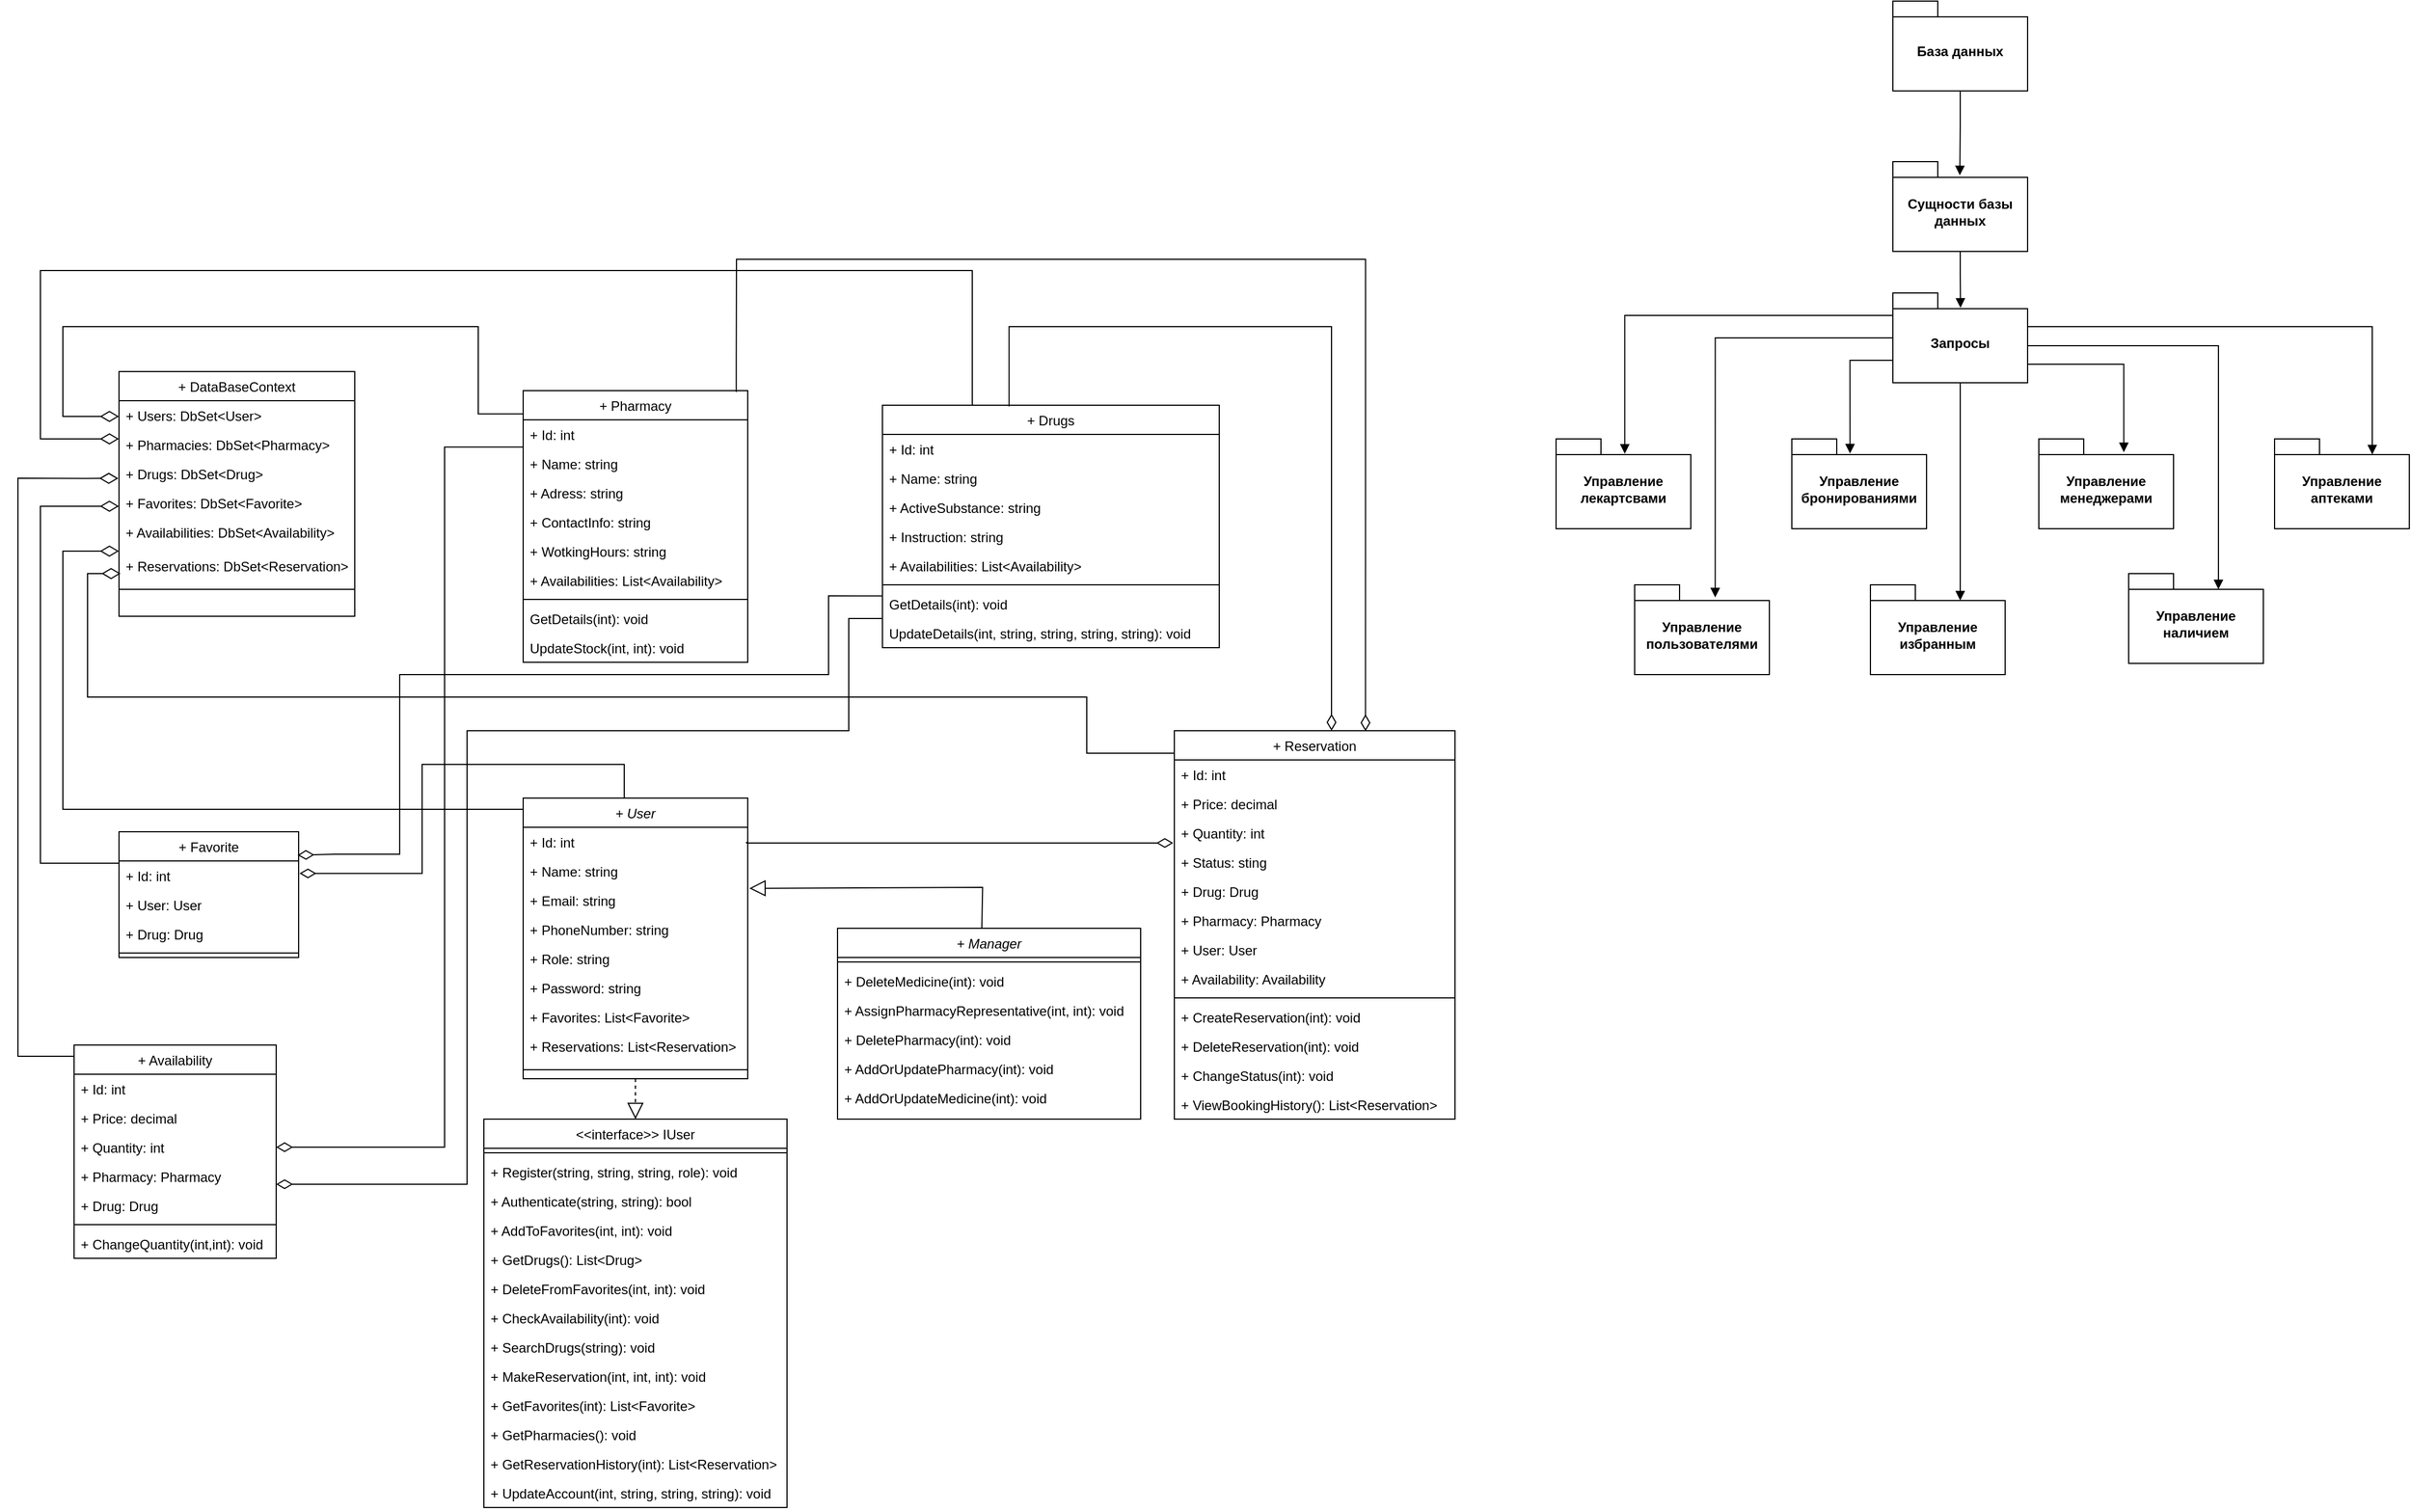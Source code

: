 <mxfile version="24.8.6">
  <diagram id="C5RBs43oDa-KdzZeNtuy" name="Page-1">
    <mxGraphModel dx="1179" dy="577" grid="1" gridSize="10" guides="1" tooltips="1" connect="1" arrows="1" fold="1" page="1" pageScale="1" pageWidth="1169" pageHeight="1654" math="0" shadow="0">
      <root>
        <mxCell id="WIyWlLk6GJQsqaUBKTNV-0" />
        <mxCell id="WIyWlLk6GJQsqaUBKTNV-1" parent="WIyWlLk6GJQsqaUBKTNV-0" />
        <mxCell id="zkfFHV4jXpPFQw0GAbJ--0" value="+ User" style="swimlane;fontStyle=2;align=center;verticalAlign=top;childLayout=stackLayout;horizontal=1;startSize=26;horizontalStack=0;resizeParent=1;resizeLast=0;collapsible=1;marginBottom=0;rounded=0;shadow=0;strokeWidth=1;labelBackgroundColor=none;" parent="WIyWlLk6GJQsqaUBKTNV-1" vertex="1">
          <mxGeometry x="530" y="840" width="200" height="250" as="geometry">
            <mxRectangle x="230" y="140" width="160" height="26" as="alternateBounds" />
          </mxGeometry>
        </mxCell>
        <mxCell id="zkfFHV4jXpPFQw0GAbJ--1" value="+ Id: int" style="text;align=left;verticalAlign=top;spacingLeft=4;spacingRight=4;overflow=hidden;rotatable=0;points=[[0,0.5],[1,0.5]];portConstraint=eastwest;labelBackgroundColor=none;" parent="zkfFHV4jXpPFQw0GAbJ--0" vertex="1">
          <mxGeometry y="26" width="200" height="26" as="geometry" />
        </mxCell>
        <mxCell id="zkfFHV4jXpPFQw0GAbJ--2" value="+ Name: string" style="text;align=left;verticalAlign=top;spacingLeft=4;spacingRight=4;overflow=hidden;rotatable=0;points=[[0,0.5],[1,0.5]];portConstraint=eastwest;rounded=0;shadow=0;html=0;labelBackgroundColor=none;" parent="zkfFHV4jXpPFQw0GAbJ--0" vertex="1">
          <mxGeometry y="52" width="200" height="26" as="geometry" />
        </mxCell>
        <mxCell id="zkfFHV4jXpPFQw0GAbJ--3" value="+ Email: string" style="text;align=left;verticalAlign=top;spacingLeft=4;spacingRight=4;overflow=hidden;rotatable=0;points=[[0,0.5],[1,0.5]];portConstraint=eastwest;rounded=0;shadow=0;html=0;labelBackgroundColor=none;" parent="zkfFHV4jXpPFQw0GAbJ--0" vertex="1">
          <mxGeometry y="78" width="200" height="26" as="geometry" />
        </mxCell>
        <mxCell id="k5uZVeqGXCO_RTSLt9ii-0" value="+ PhoneNumber: string" style="text;align=left;verticalAlign=top;spacingLeft=4;spacingRight=4;overflow=hidden;rotatable=0;points=[[0,0.5],[1,0.5]];portConstraint=eastwest;rounded=0;shadow=0;html=0;labelBackgroundColor=none;" parent="zkfFHV4jXpPFQw0GAbJ--0" vertex="1">
          <mxGeometry y="104" width="200" height="26" as="geometry" />
        </mxCell>
        <mxCell id="k5uZVeqGXCO_RTSLt9ii-1" value="+ Role: string" style="text;align=left;verticalAlign=top;spacingLeft=4;spacingRight=4;overflow=hidden;rotatable=0;points=[[0,0.5],[1,0.5]];portConstraint=eastwest;rounded=0;shadow=0;html=0;labelBackgroundColor=none;" parent="zkfFHV4jXpPFQw0GAbJ--0" vertex="1">
          <mxGeometry y="130" width="200" height="26" as="geometry" />
        </mxCell>
        <mxCell id="k5uZVeqGXCO_RTSLt9ii-5" value="+ Password: string" style="text;align=left;verticalAlign=top;spacingLeft=4;spacingRight=4;overflow=hidden;rotatable=0;points=[[0,0.5],[1,0.5]];portConstraint=eastwest;rounded=0;shadow=0;html=0;labelBackgroundColor=none;" parent="zkfFHV4jXpPFQw0GAbJ--0" vertex="1">
          <mxGeometry y="156" width="200" height="26" as="geometry" />
        </mxCell>
        <mxCell id="k5uZVeqGXCO_RTSLt9ii-25" value="+ Favorites: List&lt;Favorite&gt;" style="text;align=left;verticalAlign=top;spacingLeft=4;spacingRight=4;overflow=hidden;rotatable=0;points=[[0,0.5],[1,0.5]];portConstraint=eastwest;rounded=0;shadow=0;html=0;labelBackgroundColor=none;" parent="zkfFHV4jXpPFQw0GAbJ--0" vertex="1">
          <mxGeometry y="182" width="200" height="26" as="geometry" />
        </mxCell>
        <mxCell id="k5uZVeqGXCO_RTSLt9ii-24" value="+ Reservations: List&lt;Reservation&gt;" style="text;align=left;verticalAlign=top;spacingLeft=4;spacingRight=4;overflow=hidden;rotatable=0;points=[[0,0.5],[1,0.5]];portConstraint=eastwest;rounded=0;shadow=0;html=0;labelBackgroundColor=none;" parent="zkfFHV4jXpPFQw0GAbJ--0" vertex="1">
          <mxGeometry y="208" width="200" height="26" as="geometry" />
        </mxCell>
        <mxCell id="zkfFHV4jXpPFQw0GAbJ--4" value="" style="line;html=1;strokeWidth=1;align=left;verticalAlign=middle;spacingTop=-1;spacingLeft=3;spacingRight=3;rotatable=0;labelPosition=right;points=[];portConstraint=eastwest;labelBackgroundColor=none;" parent="zkfFHV4jXpPFQw0GAbJ--0" vertex="1">
          <mxGeometry y="234" width="200" height="16" as="geometry" />
        </mxCell>
        <mxCell id="zkfFHV4jXpPFQw0GAbJ--6" value="+ Pharmacy" style="swimlane;fontStyle=0;align=center;verticalAlign=top;childLayout=stackLayout;horizontal=1;startSize=26;horizontalStack=0;resizeParent=1;resizeLast=0;collapsible=1;marginBottom=0;rounded=0;shadow=0;strokeWidth=1;labelBackgroundColor=none;" parent="WIyWlLk6GJQsqaUBKTNV-1" vertex="1">
          <mxGeometry x="530" y="477" width="200" height="242" as="geometry">
            <mxRectangle x="130" y="380" width="160" height="26" as="alternateBounds" />
          </mxGeometry>
        </mxCell>
        <mxCell id="zkfFHV4jXpPFQw0GAbJ--7" value="+ Id: int" style="text;align=left;verticalAlign=top;spacingLeft=4;spacingRight=4;overflow=hidden;rotatable=0;points=[[0,0.5],[1,0.5]];portConstraint=eastwest;labelBackgroundColor=none;" parent="zkfFHV4jXpPFQw0GAbJ--6" vertex="1">
          <mxGeometry y="26" width="200" height="26" as="geometry" />
        </mxCell>
        <mxCell id="k5uZVeqGXCO_RTSLt9ii-3" value="+ Name: string" style="text;align=left;verticalAlign=top;spacingLeft=4;spacingRight=4;overflow=hidden;rotatable=0;points=[[0,0.5],[1,0.5]];portConstraint=eastwest;rounded=0;shadow=0;html=0;labelBackgroundColor=none;" parent="zkfFHV4jXpPFQw0GAbJ--6" vertex="1">
          <mxGeometry y="52" width="200" height="26" as="geometry" />
        </mxCell>
        <mxCell id="k5uZVeqGXCO_RTSLt9ii-2" value="+ Adress: string" style="text;align=left;verticalAlign=top;spacingLeft=4;spacingRight=4;overflow=hidden;rotatable=0;points=[[0,0.5],[1,0.5]];portConstraint=eastwest;rounded=0;shadow=0;html=0;labelBackgroundColor=none;" parent="zkfFHV4jXpPFQw0GAbJ--6" vertex="1">
          <mxGeometry y="78" width="200" height="26" as="geometry" />
        </mxCell>
        <mxCell id="zkfFHV4jXpPFQw0GAbJ--8" value="+ ContactInfo: string" style="text;align=left;verticalAlign=top;spacingLeft=4;spacingRight=4;overflow=hidden;rotatable=0;points=[[0,0.5],[1,0.5]];portConstraint=eastwest;rounded=0;shadow=0;html=0;labelBackgroundColor=none;" parent="zkfFHV4jXpPFQw0GAbJ--6" vertex="1">
          <mxGeometry y="104" width="200" height="26" as="geometry" />
        </mxCell>
        <mxCell id="k5uZVeqGXCO_RTSLt9ii-4" value="+ WotkingHours: string" style="text;align=left;verticalAlign=top;spacingLeft=4;spacingRight=4;overflow=hidden;rotatable=0;points=[[0,0.5],[1,0.5]];portConstraint=eastwest;rounded=0;shadow=0;html=0;labelBackgroundColor=none;" parent="zkfFHV4jXpPFQw0GAbJ--6" vertex="1">
          <mxGeometry y="130" width="200" height="26" as="geometry" />
        </mxCell>
        <mxCell id="k5uZVeqGXCO_RTSLt9ii-26" value="+ Availabilities: List&lt;Availability&gt;" style="text;align=left;verticalAlign=top;spacingLeft=4;spacingRight=4;overflow=hidden;rotatable=0;points=[[0,0.5],[1,0.5]];portConstraint=eastwest;rounded=0;shadow=0;html=0;labelBackgroundColor=none;" parent="zkfFHV4jXpPFQw0GAbJ--6" vertex="1">
          <mxGeometry y="156" width="200" height="26" as="geometry" />
        </mxCell>
        <mxCell id="zkfFHV4jXpPFQw0GAbJ--9" value="" style="line;html=1;strokeWidth=1;align=left;verticalAlign=middle;spacingTop=-1;spacingLeft=3;spacingRight=3;rotatable=0;labelPosition=right;points=[];portConstraint=eastwest;labelBackgroundColor=none;" parent="zkfFHV4jXpPFQw0GAbJ--6" vertex="1">
          <mxGeometry y="182" width="200" height="8" as="geometry" />
        </mxCell>
        <mxCell id="k5uZVeqGXCO_RTSLt9ii-93" value="GetDetails(int): void" style="text;align=left;verticalAlign=top;spacingLeft=4;spacingRight=4;overflow=hidden;rotatable=0;points=[[0,0.5],[1,0.5]];portConstraint=eastwest;labelBackgroundColor=none;" parent="zkfFHV4jXpPFQw0GAbJ--6" vertex="1">
          <mxGeometry y="190" width="200" height="26" as="geometry" />
        </mxCell>
        <mxCell id="k5uZVeqGXCO_RTSLt9ii-94" value="UpdateStock(int, int): void" style="text;align=left;verticalAlign=top;spacingLeft=4;spacingRight=4;overflow=hidden;rotatable=0;points=[[0,0.5],[1,0.5]];portConstraint=eastwest;labelBackgroundColor=none;" parent="zkfFHV4jXpPFQw0GAbJ--6" vertex="1">
          <mxGeometry y="216" width="200" height="26" as="geometry" />
        </mxCell>
        <mxCell id="zkfFHV4jXpPFQw0GAbJ--13" value="+ Favorite" style="swimlane;fontStyle=0;align=center;verticalAlign=top;childLayout=stackLayout;horizontal=1;startSize=26;horizontalStack=0;resizeParent=1;resizeLast=0;collapsible=1;marginBottom=0;rounded=0;shadow=0;strokeWidth=1;labelBackgroundColor=none;" parent="WIyWlLk6GJQsqaUBKTNV-1" vertex="1">
          <mxGeometry x="170" y="870" width="160" height="112" as="geometry">
            <mxRectangle x="340" y="380" width="170" height="26" as="alternateBounds" />
          </mxGeometry>
        </mxCell>
        <mxCell id="zkfFHV4jXpPFQw0GAbJ--14" value="+ Id: int" style="text;align=left;verticalAlign=top;spacingLeft=4;spacingRight=4;overflow=hidden;rotatable=0;points=[[0,0.5],[1,0.5]];portConstraint=eastwest;labelBackgroundColor=none;" parent="zkfFHV4jXpPFQw0GAbJ--13" vertex="1">
          <mxGeometry y="26" width="160" height="26" as="geometry" />
        </mxCell>
        <mxCell id="k5uZVeqGXCO_RTSLt9ii-6" value="+ User: User" style="text;align=left;verticalAlign=top;spacingLeft=4;spacingRight=4;overflow=hidden;rotatable=0;points=[[0,0.5],[1,0.5]];portConstraint=eastwest;labelBackgroundColor=none;" parent="zkfFHV4jXpPFQw0GAbJ--13" vertex="1">
          <mxGeometry y="52" width="160" height="26" as="geometry" />
        </mxCell>
        <mxCell id="k5uZVeqGXCO_RTSLt9ii-7" value="+ Drug: Drug" style="text;align=left;verticalAlign=top;spacingLeft=4;spacingRight=4;overflow=hidden;rotatable=0;points=[[0,0.5],[1,0.5]];portConstraint=eastwest;labelBackgroundColor=none;" parent="zkfFHV4jXpPFQw0GAbJ--13" vertex="1">
          <mxGeometry y="78" width="160" height="26" as="geometry" />
        </mxCell>
        <mxCell id="zkfFHV4jXpPFQw0GAbJ--15" value="" style="line;html=1;strokeWidth=1;align=left;verticalAlign=middle;spacingTop=-1;spacingLeft=3;spacingRight=3;rotatable=0;labelPosition=right;points=[];portConstraint=eastwest;labelBackgroundColor=none;" parent="zkfFHV4jXpPFQw0GAbJ--13" vertex="1">
          <mxGeometry y="104" width="160" height="8" as="geometry" />
        </mxCell>
        <mxCell id="zkfFHV4jXpPFQw0GAbJ--17" value="+ Drugs" style="swimlane;fontStyle=0;align=center;verticalAlign=top;childLayout=stackLayout;horizontal=1;startSize=26;horizontalStack=0;resizeParent=1;resizeLast=0;collapsible=1;marginBottom=0;rounded=0;shadow=0;strokeWidth=1;labelBackgroundColor=none;" parent="WIyWlLk6GJQsqaUBKTNV-1" vertex="1">
          <mxGeometry x="850" y="490" width="300" height="216" as="geometry">
            <mxRectangle x="550" y="140" width="160" height="26" as="alternateBounds" />
          </mxGeometry>
        </mxCell>
        <mxCell id="zkfFHV4jXpPFQw0GAbJ--18" value="+ Id: int" style="text;align=left;verticalAlign=top;spacingLeft=4;spacingRight=4;overflow=hidden;rotatable=0;points=[[0,0.5],[1,0.5]];portConstraint=eastwest;labelBackgroundColor=none;" parent="zkfFHV4jXpPFQw0GAbJ--17" vertex="1">
          <mxGeometry y="26" width="300" height="26" as="geometry" />
        </mxCell>
        <mxCell id="zkfFHV4jXpPFQw0GAbJ--19" value="+ Name: string" style="text;align=left;verticalAlign=top;spacingLeft=4;spacingRight=4;overflow=hidden;rotatable=0;points=[[0,0.5],[1,0.5]];portConstraint=eastwest;rounded=0;shadow=0;html=0;labelBackgroundColor=none;" parent="zkfFHV4jXpPFQw0GAbJ--17" vertex="1">
          <mxGeometry y="52" width="300" height="26" as="geometry" />
        </mxCell>
        <mxCell id="zkfFHV4jXpPFQw0GAbJ--20" value="+ ActiveSubstance: string" style="text;align=left;verticalAlign=top;spacingLeft=4;spacingRight=4;overflow=hidden;rotatable=0;points=[[0,0.5],[1,0.5]];portConstraint=eastwest;rounded=0;shadow=0;html=0;labelBackgroundColor=none;" parent="zkfFHV4jXpPFQw0GAbJ--17" vertex="1">
          <mxGeometry y="78" width="300" height="26" as="geometry" />
        </mxCell>
        <mxCell id="zkfFHV4jXpPFQw0GAbJ--21" value="+ Instruction: string" style="text;align=left;verticalAlign=top;spacingLeft=4;spacingRight=4;overflow=hidden;rotatable=0;points=[[0,0.5],[1,0.5]];portConstraint=eastwest;rounded=0;shadow=0;html=0;labelBackgroundColor=none;" parent="zkfFHV4jXpPFQw0GAbJ--17" vertex="1">
          <mxGeometry y="104" width="300" height="26" as="geometry" />
        </mxCell>
        <mxCell id="k5uZVeqGXCO_RTSLt9ii-27" value="+ Availabilities: List&lt;Availability&gt;" style="text;align=left;verticalAlign=top;spacingLeft=4;spacingRight=4;overflow=hidden;rotatable=0;points=[[0,0.5],[1,0.5]];portConstraint=eastwest;rounded=0;shadow=0;html=0;labelBackgroundColor=none;" parent="zkfFHV4jXpPFQw0GAbJ--17" vertex="1">
          <mxGeometry y="130" width="300" height="26" as="geometry" />
        </mxCell>
        <mxCell id="zkfFHV4jXpPFQw0GAbJ--23" value="" style="line;html=1;strokeWidth=1;align=left;verticalAlign=middle;spacingTop=-1;spacingLeft=3;spacingRight=3;rotatable=0;labelPosition=right;points=[];portConstraint=eastwest;labelBackgroundColor=none;" parent="zkfFHV4jXpPFQw0GAbJ--17" vertex="1">
          <mxGeometry y="156" width="300" height="8" as="geometry" />
        </mxCell>
        <mxCell id="zkfFHV4jXpPFQw0GAbJ--24" value="GetDetails(int): void" style="text;align=left;verticalAlign=top;spacingLeft=4;spacingRight=4;overflow=hidden;rotatable=0;points=[[0,0.5],[1,0.5]];portConstraint=eastwest;labelBackgroundColor=none;" parent="zkfFHV4jXpPFQw0GAbJ--17" vertex="1">
          <mxGeometry y="164" width="300" height="26" as="geometry" />
        </mxCell>
        <mxCell id="k5uZVeqGXCO_RTSLt9ii-91" value="UpdateDetails(int, string, string, string, string): void" style="text;align=left;verticalAlign=top;spacingLeft=4;spacingRight=4;overflow=hidden;rotatable=0;points=[[0,0.5],[1,0.5]];portConstraint=eastwest;labelBackgroundColor=none;" parent="zkfFHV4jXpPFQw0GAbJ--17" vertex="1">
          <mxGeometry y="190" width="300" height="26" as="geometry" />
        </mxCell>
        <mxCell id="k5uZVeqGXCO_RTSLt9ii-9" value="+ Availability" style="swimlane;fontStyle=0;align=center;verticalAlign=top;childLayout=stackLayout;horizontal=1;startSize=26;horizontalStack=0;resizeParent=1;resizeLast=0;collapsible=1;marginBottom=0;rounded=0;shadow=0;strokeWidth=1;labelBackgroundColor=none;" parent="WIyWlLk6GJQsqaUBKTNV-1" vertex="1">
          <mxGeometry x="130" y="1060" width="180" height="190" as="geometry">
            <mxRectangle x="340" y="380" width="170" height="26" as="alternateBounds" />
          </mxGeometry>
        </mxCell>
        <mxCell id="k5uZVeqGXCO_RTSLt9ii-10" value="+ Id: int" style="text;align=left;verticalAlign=top;spacingLeft=4;spacingRight=4;overflow=hidden;rotatable=0;points=[[0,0.5],[1,0.5]];portConstraint=eastwest;labelBackgroundColor=none;" parent="k5uZVeqGXCO_RTSLt9ii-9" vertex="1">
          <mxGeometry y="26" width="180" height="26" as="geometry" />
        </mxCell>
        <mxCell id="k5uZVeqGXCO_RTSLt9ii-11" value="+ Price: decimal" style="text;align=left;verticalAlign=top;spacingLeft=4;spacingRight=4;overflow=hidden;rotatable=0;points=[[0,0.5],[1,0.5]];portConstraint=eastwest;labelBackgroundColor=none;" parent="k5uZVeqGXCO_RTSLt9ii-9" vertex="1">
          <mxGeometry y="52" width="180" height="26" as="geometry" />
        </mxCell>
        <mxCell id="k5uZVeqGXCO_RTSLt9ii-14" value="+ Quantity: int" style="text;align=left;verticalAlign=top;spacingLeft=4;spacingRight=4;overflow=hidden;rotatable=0;points=[[0,0.5],[1,0.5]];portConstraint=eastwest;labelBackgroundColor=none;" parent="k5uZVeqGXCO_RTSLt9ii-9" vertex="1">
          <mxGeometry y="78" width="180" height="26" as="geometry" />
        </mxCell>
        <mxCell id="k5uZVeqGXCO_RTSLt9ii-15" value="+ Pharmacy: Pharmacy" style="text;align=left;verticalAlign=top;spacingLeft=4;spacingRight=4;overflow=hidden;rotatable=0;points=[[0,0.5],[1,0.5]];portConstraint=eastwest;labelBackgroundColor=none;" parent="k5uZVeqGXCO_RTSLt9ii-9" vertex="1">
          <mxGeometry y="104" width="180" height="26" as="geometry" />
        </mxCell>
        <mxCell id="k5uZVeqGXCO_RTSLt9ii-12" value="+ Drug: Drug" style="text;align=left;verticalAlign=top;spacingLeft=4;spacingRight=4;overflow=hidden;rotatable=0;points=[[0,0.5],[1,0.5]];portConstraint=eastwest;labelBackgroundColor=none;" parent="k5uZVeqGXCO_RTSLt9ii-9" vertex="1">
          <mxGeometry y="130" width="180" height="26" as="geometry" />
        </mxCell>
        <mxCell id="k5uZVeqGXCO_RTSLt9ii-13" value="" style="line;html=1;strokeWidth=1;align=left;verticalAlign=middle;spacingTop=-1;spacingLeft=3;spacingRight=3;rotatable=0;labelPosition=right;points=[];portConstraint=eastwest;labelBackgroundColor=none;" parent="k5uZVeqGXCO_RTSLt9ii-9" vertex="1">
          <mxGeometry y="156" width="180" height="8" as="geometry" />
        </mxCell>
        <mxCell id="k5uZVeqGXCO_RTSLt9ii-100" value="+ ChangeQuantity(int,int): void" style="text;align=left;verticalAlign=top;spacingLeft=4;spacingRight=4;overflow=hidden;rotatable=0;points=[[0,0.5],[1,0.5]];portConstraint=eastwest;labelBackgroundColor=none;" parent="k5uZVeqGXCO_RTSLt9ii-9" vertex="1">
          <mxGeometry y="164" width="180" height="26" as="geometry" />
        </mxCell>
        <mxCell id="k5uZVeqGXCO_RTSLt9ii-16" value="+ Reservation" style="swimlane;fontStyle=0;align=center;verticalAlign=top;childLayout=stackLayout;horizontal=1;startSize=26;horizontalStack=0;resizeParent=1;resizeLast=0;collapsible=1;marginBottom=0;rounded=0;shadow=0;strokeWidth=1;labelBackgroundColor=none;" parent="WIyWlLk6GJQsqaUBKTNV-1" vertex="1">
          <mxGeometry x="1110" y="780" width="250" height="346" as="geometry">
            <mxRectangle x="340" y="380" width="170" height="26" as="alternateBounds" />
          </mxGeometry>
        </mxCell>
        <mxCell id="k5uZVeqGXCO_RTSLt9ii-17" value="+ Id: int" style="text;align=left;verticalAlign=top;spacingLeft=4;spacingRight=4;overflow=hidden;rotatable=0;points=[[0,0.5],[1,0.5]];portConstraint=eastwest;labelBackgroundColor=none;" parent="k5uZVeqGXCO_RTSLt9ii-16" vertex="1">
          <mxGeometry y="26" width="250" height="26" as="geometry" />
        </mxCell>
        <mxCell id="k5uZVeqGXCO_RTSLt9ii-18" value="+ Price: decimal" style="text;align=left;verticalAlign=top;spacingLeft=4;spacingRight=4;overflow=hidden;rotatable=0;points=[[0,0.5],[1,0.5]];portConstraint=eastwest;labelBackgroundColor=none;" parent="k5uZVeqGXCO_RTSLt9ii-16" vertex="1">
          <mxGeometry y="52" width="250" height="26" as="geometry" />
        </mxCell>
        <mxCell id="k5uZVeqGXCO_RTSLt9ii-19" value="+ Quantity: int" style="text;align=left;verticalAlign=top;spacingLeft=4;spacingRight=4;overflow=hidden;rotatable=0;points=[[0,0.5],[1,0.5]];portConstraint=eastwest;labelBackgroundColor=none;" parent="k5uZVeqGXCO_RTSLt9ii-16" vertex="1">
          <mxGeometry y="78" width="250" height="26" as="geometry" />
        </mxCell>
        <mxCell id="k5uZVeqGXCO_RTSLt9ii-30" value="+ Status: sting" style="text;align=left;verticalAlign=top;spacingLeft=4;spacingRight=4;overflow=hidden;rotatable=0;points=[[0,0.5],[1,0.5]];portConstraint=eastwest;labelBackgroundColor=none;" parent="k5uZVeqGXCO_RTSLt9ii-16" vertex="1">
          <mxGeometry y="104" width="250" height="26" as="geometry" />
        </mxCell>
        <mxCell id="k5uZVeqGXCO_RTSLt9ii-20" value="+ Drug: Drug" style="text;align=left;verticalAlign=top;spacingLeft=4;spacingRight=4;overflow=hidden;rotatable=0;points=[[0,0.5],[1,0.5]];portConstraint=eastwest;labelBackgroundColor=none;" parent="k5uZVeqGXCO_RTSLt9ii-16" vertex="1">
          <mxGeometry y="130" width="250" height="26" as="geometry" />
        </mxCell>
        <mxCell id="k5uZVeqGXCO_RTSLt9ii-23" value="+ Pharmacy: Pharmacy" style="text;align=left;verticalAlign=top;spacingLeft=4;spacingRight=4;overflow=hidden;rotatable=0;points=[[0,0.5],[1,0.5]];portConstraint=eastwest;labelBackgroundColor=none;" parent="k5uZVeqGXCO_RTSLt9ii-16" vertex="1">
          <mxGeometry y="156" width="250" height="26" as="geometry" />
        </mxCell>
        <mxCell id="k5uZVeqGXCO_RTSLt9ii-31" value="+ User: User" style="text;align=left;verticalAlign=top;spacingLeft=4;spacingRight=4;overflow=hidden;rotatable=0;points=[[0,0.5],[1,0.5]];portConstraint=eastwest;labelBackgroundColor=none;" parent="k5uZVeqGXCO_RTSLt9ii-16" vertex="1">
          <mxGeometry y="182" width="250" height="26" as="geometry" />
        </mxCell>
        <mxCell id="k5uZVeqGXCO_RTSLt9ii-21" value="+ Availability: Availability" style="text;align=left;verticalAlign=top;spacingLeft=4;spacingRight=4;overflow=hidden;rotatable=0;points=[[0,0.5],[1,0.5]];portConstraint=eastwest;labelBackgroundColor=none;" parent="k5uZVeqGXCO_RTSLt9ii-16" vertex="1">
          <mxGeometry y="208" width="250" height="26" as="geometry" />
        </mxCell>
        <mxCell id="k5uZVeqGXCO_RTSLt9ii-22" value="" style="line;html=1;strokeWidth=1;align=left;verticalAlign=middle;spacingTop=-1;spacingLeft=3;spacingRight=3;rotatable=0;labelPosition=right;points=[];portConstraint=eastwest;labelBackgroundColor=none;" parent="k5uZVeqGXCO_RTSLt9ii-16" vertex="1">
          <mxGeometry y="234" width="250" height="8" as="geometry" />
        </mxCell>
        <mxCell id="k5uZVeqGXCO_RTSLt9ii-92" value="+ CreateReservation(int): void" style="text;align=left;verticalAlign=top;spacingLeft=4;spacingRight=4;overflow=hidden;rotatable=0;points=[[0,0.5],[1,0.5]];portConstraint=eastwest;labelBackgroundColor=none;" parent="k5uZVeqGXCO_RTSLt9ii-16" vertex="1">
          <mxGeometry y="242" width="250" height="26" as="geometry" />
        </mxCell>
        <mxCell id="k5uZVeqGXCO_RTSLt9ii-99" value="+ DeleteReservation(int): void" style="text;align=left;verticalAlign=top;spacingLeft=4;spacingRight=4;overflow=hidden;rotatable=0;points=[[0,0.5],[1,0.5]];portConstraint=eastwest;labelBackgroundColor=none;" parent="k5uZVeqGXCO_RTSLt9ii-16" vertex="1">
          <mxGeometry y="268" width="250" height="26" as="geometry" />
        </mxCell>
        <mxCell id="k5uZVeqGXCO_RTSLt9ii-95" value="+ ChangeStatus(int): void" style="text;align=left;verticalAlign=top;spacingLeft=4;spacingRight=4;overflow=hidden;rotatable=0;points=[[0,0.5],[1,0.5]];portConstraint=eastwest;labelBackgroundColor=none;" parent="k5uZVeqGXCO_RTSLt9ii-16" vertex="1">
          <mxGeometry y="294" width="250" height="26" as="geometry" />
        </mxCell>
        <mxCell id="k5uZVeqGXCO_RTSLt9ii-96" value="+ ViewBookingHistory(): List&lt;Reservation&gt;" style="text;align=left;verticalAlign=top;spacingLeft=4;spacingRight=4;overflow=hidden;rotatable=0;points=[[0,0.5],[1,0.5]];portConstraint=eastwest;labelBackgroundColor=none;" parent="k5uZVeqGXCO_RTSLt9ii-16" vertex="1">
          <mxGeometry y="320" width="250" height="26" as="geometry" />
        </mxCell>
        <mxCell id="k5uZVeqGXCO_RTSLt9ii-32" value="+ DataBaseContext" style="swimlane;fontStyle=0;align=center;verticalAlign=top;childLayout=stackLayout;horizontal=1;startSize=26;horizontalStack=0;resizeParent=1;resizeLast=0;collapsible=1;marginBottom=0;rounded=0;shadow=0;strokeWidth=1;labelBackgroundColor=none;" parent="WIyWlLk6GJQsqaUBKTNV-1" vertex="1">
          <mxGeometry x="170" y="460" width="210" height="218" as="geometry">
            <mxRectangle x="340" y="380" width="170" height="26" as="alternateBounds" />
          </mxGeometry>
        </mxCell>
        <mxCell id="k5uZVeqGXCO_RTSLt9ii-33" value="+ Users: DbSet&lt;User&gt; " style="text;align=left;verticalAlign=top;spacingLeft=4;spacingRight=4;overflow=hidden;rotatable=0;points=[[0,0.5],[1,0.5]];portConstraint=eastwest;labelBackgroundColor=none;" parent="k5uZVeqGXCO_RTSLt9ii-32" vertex="1">
          <mxGeometry y="26" width="210" height="26" as="geometry" />
        </mxCell>
        <mxCell id="k5uZVeqGXCO_RTSLt9ii-34" value="+ Pharmacies: DbSet&lt;Pharmacy&gt; " style="text;align=left;verticalAlign=top;spacingLeft=4;spacingRight=4;overflow=hidden;rotatable=0;points=[[0,0.5],[1,0.5]];portConstraint=eastwest;labelBackgroundColor=none;" parent="k5uZVeqGXCO_RTSLt9ii-32" vertex="1">
          <mxGeometry y="52" width="210" height="26" as="geometry" />
        </mxCell>
        <mxCell id="k5uZVeqGXCO_RTSLt9ii-35" value="+ Drugs: DbSet&lt;Drug&gt;" style="text;align=left;verticalAlign=top;spacingLeft=4;spacingRight=4;overflow=hidden;rotatable=0;points=[[0,0.5],[1,0.5]];portConstraint=eastwest;labelBackgroundColor=none;" parent="k5uZVeqGXCO_RTSLt9ii-32" vertex="1">
          <mxGeometry y="78" width="210" height="26" as="geometry" />
        </mxCell>
        <mxCell id="k5uZVeqGXCO_RTSLt9ii-36" value="+ Favorites: DbSet&lt;Favorite&gt;" style="text;align=left;verticalAlign=top;spacingLeft=4;spacingRight=4;overflow=hidden;rotatable=0;points=[[0,0.5],[1,0.5]];portConstraint=eastwest;labelBackgroundColor=none;" parent="k5uZVeqGXCO_RTSLt9ii-32" vertex="1">
          <mxGeometry y="104" width="210" height="26" as="geometry" />
        </mxCell>
        <mxCell id="k5uZVeqGXCO_RTSLt9ii-37" value="+ Availabilities: DbSet&lt;Availability&gt;" style="text;align=left;verticalAlign=top;spacingLeft=4;spacingRight=4;overflow=hidden;rotatable=0;points=[[0,0.5],[1,0.5]];portConstraint=eastwest;labelBackgroundColor=none;" parent="k5uZVeqGXCO_RTSLt9ii-32" vertex="1">
          <mxGeometry y="130" width="210" height="30" as="geometry" />
        </mxCell>
        <mxCell id="k5uZVeqGXCO_RTSLt9ii-39" value="+ Reservations: DbSet&lt;Reservation&gt;" style="text;align=left;verticalAlign=top;spacingLeft=4;spacingRight=4;overflow=hidden;rotatable=0;points=[[0,0.5],[1,0.5]];portConstraint=eastwest;labelBackgroundColor=none;" parent="k5uZVeqGXCO_RTSLt9ii-32" vertex="1">
          <mxGeometry y="160" width="210" height="30" as="geometry" />
        </mxCell>
        <mxCell id="k5uZVeqGXCO_RTSLt9ii-38" value="" style="line;html=1;strokeWidth=1;align=left;verticalAlign=middle;spacingTop=-1;spacingLeft=3;spacingRight=3;rotatable=0;labelPosition=right;points=[];portConstraint=eastwest;labelBackgroundColor=none;" parent="k5uZVeqGXCO_RTSLt9ii-32" vertex="1">
          <mxGeometry y="190" width="210" height="8" as="geometry" />
        </mxCell>
        <mxCell id="k5uZVeqGXCO_RTSLt9ii-41" value="&lt;&lt;interface&gt;&gt; IUser" style="swimlane;fontStyle=0;align=center;verticalAlign=top;childLayout=stackLayout;horizontal=1;startSize=26;horizontalStack=0;resizeParent=1;resizeLast=0;collapsible=1;marginBottom=0;rounded=0;shadow=0;strokeWidth=1;labelBackgroundColor=none;" parent="WIyWlLk6GJQsqaUBKTNV-1" vertex="1">
          <mxGeometry x="495" y="1126" width="270" height="346" as="geometry">
            <mxRectangle x="340" y="380" width="170" height="26" as="alternateBounds" />
          </mxGeometry>
        </mxCell>
        <mxCell id="k5uZVeqGXCO_RTSLt9ii-47" value="" style="line;html=1;strokeWidth=1;align=left;verticalAlign=middle;spacingTop=-1;spacingLeft=3;spacingRight=3;rotatable=0;labelPosition=right;points=[];portConstraint=eastwest;labelBackgroundColor=none;" parent="k5uZVeqGXCO_RTSLt9ii-41" vertex="1">
          <mxGeometry y="26" width="270" height="8" as="geometry" />
        </mxCell>
        <mxCell id="k5uZVeqGXCO_RTSLt9ii-49" value="+ Register(string, string, string, role): void" style="text;align=left;verticalAlign=top;spacingLeft=4;spacingRight=4;overflow=hidden;rotatable=0;points=[[0,0.5],[1,0.5]];portConstraint=eastwest;labelBackgroundColor=none;" parent="k5uZVeqGXCO_RTSLt9ii-41" vertex="1">
          <mxGeometry y="34" width="270" height="26" as="geometry" />
        </mxCell>
        <mxCell id="k5uZVeqGXCO_RTSLt9ii-50" value="+ Authenticate(string, string): bool" style="text;align=left;verticalAlign=top;spacingLeft=4;spacingRight=4;overflow=hidden;rotatable=0;points=[[0,0.5],[1,0.5]];portConstraint=eastwest;labelBackgroundColor=none;" parent="k5uZVeqGXCO_RTSLt9ii-41" vertex="1">
          <mxGeometry y="60" width="270" height="26" as="geometry" />
        </mxCell>
        <mxCell id="k5uZVeqGXCO_RTSLt9ii-44" value="+ AddToFavorites(int, int): void" style="text;align=left;verticalAlign=top;spacingLeft=4;spacingRight=4;overflow=hidden;rotatable=0;points=[[0,0.5],[1,0.5]];portConstraint=eastwest;labelBackgroundColor=none;" parent="k5uZVeqGXCO_RTSLt9ii-41" vertex="1">
          <mxGeometry y="86" width="270" height="26" as="geometry" />
        </mxCell>
        <mxCell id="k5uZVeqGXCO_RTSLt9ii-53" value="+ GetDrugs(): List&lt;Drug&gt;" style="text;align=left;verticalAlign=top;spacingLeft=4;spacingRight=4;overflow=hidden;rotatable=0;points=[[0,0.5],[1,0.5]];portConstraint=eastwest;labelBackgroundColor=none;" parent="k5uZVeqGXCO_RTSLt9ii-41" vertex="1">
          <mxGeometry y="112" width="270" height="26" as="geometry" />
        </mxCell>
        <mxCell id="k5uZVeqGXCO_RTSLt9ii-97" value="+ DeleteFromFavorites(int, int): void" style="text;align=left;verticalAlign=top;spacingLeft=4;spacingRight=4;overflow=hidden;rotatable=0;points=[[0,0.5],[1,0.5]];portConstraint=eastwest;labelBackgroundColor=none;" parent="k5uZVeqGXCO_RTSLt9ii-41" vertex="1">
          <mxGeometry y="138" width="270" height="26" as="geometry" />
        </mxCell>
        <mxCell id="k5uZVeqGXCO_RTSLt9ii-59" value="+ CheckAvailability(int): void" style="text;align=left;verticalAlign=top;spacingLeft=4;spacingRight=4;overflow=hidden;rotatable=0;points=[[0,0.5],[1,0.5]];portConstraint=eastwest;labelBackgroundColor=none;" parent="k5uZVeqGXCO_RTSLt9ii-41" vertex="1">
          <mxGeometry y="164" width="270" height="26" as="geometry" />
        </mxCell>
        <mxCell id="k5uZVeqGXCO_RTSLt9ii-56" value="+ SearchDrugs(string): void" style="text;align=left;verticalAlign=top;spacingLeft=4;spacingRight=4;overflow=hidden;rotatable=0;points=[[0,0.5],[1,0.5]];portConstraint=eastwest;labelBackgroundColor=none;" parent="k5uZVeqGXCO_RTSLt9ii-41" vertex="1">
          <mxGeometry y="190" width="270" height="26" as="geometry" />
        </mxCell>
        <mxCell id="k5uZVeqGXCO_RTSLt9ii-45" value="+ MakeReservation(int, int, int): void" style="text;align=left;verticalAlign=top;spacingLeft=4;spacingRight=4;overflow=hidden;rotatable=0;points=[[0,0.5],[1,0.5]];portConstraint=eastwest;labelBackgroundColor=none;" parent="k5uZVeqGXCO_RTSLt9ii-41" vertex="1">
          <mxGeometry y="216" width="270" height="26" as="geometry" />
        </mxCell>
        <mxCell id="k5uZVeqGXCO_RTSLt9ii-46" value="+ GetFavorites(int): List&lt;Favorite&gt;" style="text;align=left;verticalAlign=top;spacingLeft=4;spacingRight=4;overflow=hidden;rotatable=0;points=[[0,0.5],[1,0.5]];portConstraint=eastwest;labelBackgroundColor=none;" parent="k5uZVeqGXCO_RTSLt9ii-41" vertex="1">
          <mxGeometry y="242" width="270" height="26" as="geometry" />
        </mxCell>
        <mxCell id="k5uZVeqGXCO_RTSLt9ii-55" value="+ GetPharmacies(): void" style="text;align=left;verticalAlign=top;spacingLeft=4;spacingRight=4;overflow=hidden;rotatable=0;points=[[0,0.5],[1,0.5]];portConstraint=eastwest;labelBackgroundColor=none;" parent="k5uZVeqGXCO_RTSLt9ii-41" vertex="1">
          <mxGeometry y="268" width="270" height="26" as="geometry" />
        </mxCell>
        <mxCell id="k5uZVeqGXCO_RTSLt9ii-58" value="+ GetReservationHistory(int): List&lt;Reservation&gt;" style="text;align=left;verticalAlign=top;spacingLeft=4;spacingRight=4;overflow=hidden;rotatable=0;points=[[0,0.5],[1,0.5]];portConstraint=eastwest;labelBackgroundColor=none;" parent="k5uZVeqGXCO_RTSLt9ii-41" vertex="1">
          <mxGeometry y="294" width="270" height="26" as="geometry" />
        </mxCell>
        <mxCell id="k5uZVeqGXCO_RTSLt9ii-57" value="+ UpdateAccount(int, string, string, string): void" style="text;align=left;verticalAlign=top;spacingLeft=4;spacingRight=4;overflow=hidden;rotatable=0;points=[[0,0.5],[1,0.5]];portConstraint=eastwest;labelBackgroundColor=none;" parent="k5uZVeqGXCO_RTSLt9ii-41" vertex="1">
          <mxGeometry y="320" width="270" height="26" as="geometry" />
        </mxCell>
        <mxCell id="k5uZVeqGXCO_RTSLt9ii-75" value="+ Manager" style="swimlane;fontStyle=2;align=center;verticalAlign=top;childLayout=stackLayout;horizontal=1;startSize=26;horizontalStack=0;resizeParent=1;resizeLast=0;collapsible=1;marginBottom=0;rounded=0;shadow=0;strokeWidth=1;labelBackgroundColor=none;" parent="WIyWlLk6GJQsqaUBKTNV-1" vertex="1">
          <mxGeometry x="810" y="956" width="270" height="170" as="geometry">
            <mxRectangle x="230" y="140" width="160" height="26" as="alternateBounds" />
          </mxGeometry>
        </mxCell>
        <mxCell id="k5uZVeqGXCO_RTSLt9ii-84" value="" style="line;html=1;strokeWidth=1;align=left;verticalAlign=middle;spacingTop=-1;spacingLeft=3;spacingRight=3;rotatable=0;labelPosition=right;points=[];portConstraint=eastwest;labelBackgroundColor=none;" parent="k5uZVeqGXCO_RTSLt9ii-75" vertex="1">
          <mxGeometry y="26" width="270" height="8" as="geometry" />
        </mxCell>
        <mxCell id="k5uZVeqGXCO_RTSLt9ii-86" value="+ DeleteMedicine(int): void" style="text;align=left;verticalAlign=top;spacingLeft=4;spacingRight=4;overflow=hidden;rotatable=0;points=[[0,0.5],[1,0.5]];portConstraint=eastwest;labelBackgroundColor=none;" parent="k5uZVeqGXCO_RTSLt9ii-75" vertex="1">
          <mxGeometry y="34" width="270" height="26" as="geometry" />
        </mxCell>
        <mxCell id="k5uZVeqGXCO_RTSLt9ii-90" value="+ AssignPharmacyRepresentative(int, int): void" style="text;align=left;verticalAlign=top;spacingLeft=4;spacingRight=4;overflow=hidden;rotatable=0;points=[[0,0.5],[1,0.5]];portConstraint=eastwest;labelBackgroundColor=none;" parent="k5uZVeqGXCO_RTSLt9ii-75" vertex="1">
          <mxGeometry y="60" width="270" height="26" as="geometry" />
        </mxCell>
        <mxCell id="k5uZVeqGXCO_RTSLt9ii-89" value="+ DeletePharmacy(int): void" style="text;align=left;verticalAlign=top;spacingLeft=4;spacingRight=4;overflow=hidden;rotatable=0;points=[[0,0.5],[1,0.5]];portConstraint=eastwest;labelBackgroundColor=none;" parent="k5uZVeqGXCO_RTSLt9ii-75" vertex="1">
          <mxGeometry y="86" width="270" height="26" as="geometry" />
        </mxCell>
        <mxCell id="k5uZVeqGXCO_RTSLt9ii-88" value="+ AddOrUpdatePharmacy(int): void" style="text;align=left;verticalAlign=top;spacingLeft=4;spacingRight=4;overflow=hidden;rotatable=0;points=[[0,0.5],[1,0.5]];portConstraint=eastwest;labelBackgroundColor=none;" parent="k5uZVeqGXCO_RTSLt9ii-75" vertex="1">
          <mxGeometry y="112" width="270" height="26" as="geometry" />
        </mxCell>
        <mxCell id="k5uZVeqGXCO_RTSLt9ii-87" value="+ AddOrUpdateMedicine(int): void" style="text;align=left;verticalAlign=top;spacingLeft=4;spacingRight=4;overflow=hidden;rotatable=0;points=[[0,0.5],[1,0.5]];portConstraint=eastwest;labelBackgroundColor=none;" parent="k5uZVeqGXCO_RTSLt9ii-75" vertex="1">
          <mxGeometry y="138" width="270" height="26" as="geometry" />
        </mxCell>
        <mxCell id="d4yE6OwD0NFXuRhw2rlb-0" value="" style="endArrow=block;dashed=1;endFill=0;endSize=12;html=1;rounded=0;entryX=0.5;entryY=0;entryDx=0;entryDy=0;exitX=0.5;exitY=1;exitDx=0;exitDy=0;labelBackgroundColor=none;fontColor=default;" parent="WIyWlLk6GJQsqaUBKTNV-1" source="zkfFHV4jXpPFQw0GAbJ--0" target="k5uZVeqGXCO_RTSLt9ii-41" edge="1">
          <mxGeometry width="160" relative="1" as="geometry">
            <mxPoint x="789.17" y="1028" as="sourcePoint" />
            <mxPoint x="789.17" y="1132" as="targetPoint" />
          </mxGeometry>
        </mxCell>
        <mxCell id="d4yE6OwD0NFXuRhw2rlb-3" value="" style="endArrow=block;endFill=0;endSize=12;html=1;rounded=0;entryX=1.007;entryY=0.092;entryDx=0;entryDy=0;exitX=0.479;exitY=0.003;exitDx=0;exitDy=0;exitPerimeter=0;entryPerimeter=0;labelBackgroundColor=none;fontColor=default;" parent="WIyWlLk6GJQsqaUBKTNV-1" target="zkfFHV4jXpPFQw0GAbJ--3" edge="1">
          <mxGeometry width="160" relative="1" as="geometry">
            <mxPoint x="938.53" y="956.0" as="sourcePoint" />
            <mxPoint x="720" y="924.718" as="targetPoint" />
            <Array as="points">
              <mxPoint x="939.2" y="919.49" />
            </Array>
          </mxGeometry>
        </mxCell>
        <mxCell id="d4yE6OwD0NFXuRhw2rlb-6" value="" style="endArrow=none;html=1;endSize=12;startArrow=diamondThin;startSize=14;startFill=0;edgeStyle=orthogonalEdgeStyle;align=left;verticalAlign=bottom;rounded=0;endFill=0;entryX=0.003;entryY=0.086;entryDx=0;entryDy=0;entryPerimeter=0;labelBackgroundColor=none;fontColor=default;" parent="WIyWlLk6GJQsqaUBKTNV-1" edge="1">
          <mxGeometry x="-1" y="3" relative="1" as="geometry">
            <mxPoint x="169.94" y="499.95" as="sourcePoint" />
            <mxPoint x="530.55" y="497.762" as="targetPoint" />
            <Array as="points">
              <mxPoint x="120" y="500" />
              <mxPoint x="120" y="420" />
              <mxPoint x="490" y="420" />
              <mxPoint x="490" y="498" />
            </Array>
          </mxGeometry>
        </mxCell>
        <mxCell id="d4yE6OwD0NFXuRhw2rlb-8" value="" style="endArrow=none;html=1;endSize=12;startArrow=diamondThin;startSize=14;startFill=0;edgeStyle=orthogonalEdgeStyle;align=left;verticalAlign=bottom;rounded=0;endFill=0;entryX=0.267;entryY=0;entryDx=0;entryDy=0;entryPerimeter=0;labelBackgroundColor=none;fontColor=default;" parent="WIyWlLk6GJQsqaUBKTNV-1" target="zkfFHV4jXpPFQw0GAbJ--17" edge="1">
          <mxGeometry x="-1" y="3" relative="1" as="geometry">
            <mxPoint x="169.94" y="519.95" as="sourcePoint" />
            <mxPoint x="890" y="490" as="targetPoint" />
            <Array as="points">
              <mxPoint x="100" y="520" />
              <mxPoint x="100" y="370" />
              <mxPoint x="930" y="370" />
              <mxPoint x="930" y="488" />
              <mxPoint x="930" y="488" />
            </Array>
          </mxGeometry>
        </mxCell>
        <mxCell id="d4yE6OwD0NFXuRhw2rlb-9" value="" style="endArrow=none;html=1;endSize=12;startArrow=diamondThin;startSize=14;startFill=0;edgeStyle=orthogonalEdgeStyle;align=left;verticalAlign=bottom;rounded=0;endFill=0;entryX=-0.006;entryY=0.057;entryDx=0;entryDy=0;entryPerimeter=0;labelBackgroundColor=none;fontColor=default;" parent="WIyWlLk6GJQsqaUBKTNV-1" edge="1">
          <mxGeometry x="-1" y="3" relative="1" as="geometry">
            <mxPoint x="171.45" y="639.95" as="sourcePoint" />
            <mxPoint x="1110" y="799.722" as="targetPoint" />
            <Array as="points">
              <mxPoint x="142" y="640" />
              <mxPoint x="142" y="750" />
              <mxPoint x="1032" y="750" />
              <mxPoint x="1032" y="800" />
              <mxPoint x="1110" y="800" />
            </Array>
          </mxGeometry>
        </mxCell>
        <mxCell id="d4yE6OwD0NFXuRhw2rlb-10" value="" style="endArrow=none;html=1;endSize=12;startArrow=diamondThin;startSize=14;startFill=0;edgeStyle=orthogonalEdgeStyle;align=left;verticalAlign=bottom;rounded=0;endFill=0;entryX=0;entryY=0.04;entryDx=0;entryDy=0;entryPerimeter=0;labelBackgroundColor=none;fontColor=default;" parent="WIyWlLk6GJQsqaUBKTNV-1" target="zkfFHV4jXpPFQw0GAbJ--0" edge="1">
          <mxGeometry x="-1" y="3" relative="1" as="geometry">
            <mxPoint x="169.95" y="619.95" as="sourcePoint" />
            <mxPoint x="519.94" y="847.95" as="targetPoint" />
            <Array as="points">
              <mxPoint x="120" y="620" />
              <mxPoint x="120" y="850" />
            </Array>
          </mxGeometry>
        </mxCell>
        <mxCell id="d4yE6OwD0NFXuRhw2rlb-11" value="" style="endArrow=none;html=1;endSize=12;startArrow=diamondThin;startSize=14;startFill=0;edgeStyle=orthogonalEdgeStyle;align=left;verticalAlign=bottom;rounded=0;endFill=0;exitX=-0.003;exitY=0.66;exitDx=0;exitDy=0;exitPerimeter=0;labelBackgroundColor=none;fontColor=default;" parent="WIyWlLk6GJQsqaUBKTNV-1" source="k5uZVeqGXCO_RTSLt9ii-35" edge="1">
          <mxGeometry x="-1" y="3" relative="1" as="geometry">
            <mxPoint x="169.95" y="599.95" as="sourcePoint" />
            <mxPoint x="130" y="1070" as="targetPoint" />
            <Array as="points">
              <mxPoint x="140" y="555" />
              <mxPoint x="80" y="555" />
              <mxPoint x="80" y="1070" />
            </Array>
          </mxGeometry>
        </mxCell>
        <mxCell id="d4yE6OwD0NFXuRhw2rlb-12" value="" style="endArrow=none;html=1;endSize=12;startArrow=diamondThin;startSize=14;startFill=0;edgeStyle=orthogonalEdgeStyle;align=left;verticalAlign=bottom;rounded=0;endFill=0;entryX=0;entryY=0.25;entryDx=0;entryDy=0;labelBackgroundColor=none;fontColor=default;" parent="WIyWlLk6GJQsqaUBKTNV-1" target="zkfFHV4jXpPFQw0GAbJ--13" edge="1">
          <mxGeometry x="-1" y="3" relative="1" as="geometry">
            <mxPoint x="169.95" y="579.95" as="sourcePoint" />
            <mxPoint x="169.95" y="859.918" as="targetPoint" />
            <Array as="points">
              <mxPoint x="100" y="580" />
              <mxPoint x="100" y="898" />
            </Array>
          </mxGeometry>
        </mxCell>
        <mxCell id="d4yE6OwD0NFXuRhw2rlb-14" value="" style="endArrow=diamondThin;endFill=0;html=1;edgeStyle=orthogonalEdgeStyle;align=left;verticalAlign=top;rounded=0;exitX=-0.001;exitY=-0.067;exitDx=0;exitDy=0;exitPerimeter=0;entryX=1;entryY=0.5;entryDx=0;entryDy=0;endSize=12;labelBackgroundColor=none;fontColor=default;startSize=14;" parent="WIyWlLk6GJQsqaUBKTNV-1" source="k5uZVeqGXCO_RTSLt9ii-3" target="k5uZVeqGXCO_RTSLt9ii-14" edge="1">
          <mxGeometry x="-1" relative="1" as="geometry">
            <mxPoint x="514" y="547" as="sourcePoint" />
            <mxPoint x="440" y="1190" as="targetPoint" />
            <Array as="points">
              <mxPoint x="460" y="527" />
              <mxPoint x="460" y="1151" />
            </Array>
          </mxGeometry>
        </mxCell>
        <mxCell id="d4yE6OwD0NFXuRhw2rlb-16" value="" style="endArrow=diamondThin;endFill=0;html=1;edgeStyle=orthogonalEdgeStyle;align=left;verticalAlign=top;rounded=0;exitX=0;exitY=0;exitDx=0;exitDy=0;exitPerimeter=0;entryX=1;entryY=0.5;entryDx=0;entryDy=0;labelBackgroundColor=none;fontColor=default;endSize=12;startSize=14;" parent="WIyWlLk6GJQsqaUBKTNV-1" source="k5uZVeqGXCO_RTSLt9ii-91" edge="1">
          <mxGeometry x="-1" relative="1" as="geometry">
            <mxPoint x="530" y="560" as="sourcePoint" />
            <mxPoint x="310" y="1184" as="targetPoint" />
            <Array as="points">
              <mxPoint x="820" y="680" />
              <mxPoint x="820" y="780" />
              <mxPoint x="480" y="780" />
              <mxPoint x="480" y="1184" />
            </Array>
          </mxGeometry>
        </mxCell>
        <mxCell id="d4yE6OwD0NFXuRhw2rlb-17" value="" style="endArrow=diamondThin;endFill=0;html=1;edgeStyle=orthogonalEdgeStyle;align=left;verticalAlign=top;rounded=0;exitX=-0.005;exitY=0.224;exitDx=0;exitDy=0;exitPerimeter=0;entryX=0.994;entryY=0.186;entryDx=0;entryDy=0;entryPerimeter=0;labelBackgroundColor=none;fontColor=default;endSize=12;startSize=14;" parent="WIyWlLk6GJQsqaUBKTNV-1" target="zkfFHV4jXpPFQw0GAbJ--13" edge="1">
          <mxGeometry x="-1" relative="1" as="geometry">
            <mxPoint x="850" y="659.824" as="sourcePoint" />
            <mxPoint x="332.78" y="894.232" as="targetPoint" />
            <Array as="points">
              <mxPoint x="802" y="660" />
              <mxPoint x="802" y="730" />
              <mxPoint x="420" y="730" />
              <mxPoint x="420" y="890" />
              <mxPoint x="362" y="890" />
            </Array>
          </mxGeometry>
        </mxCell>
        <mxCell id="d4yE6OwD0NFXuRhw2rlb-18" value="" style="endArrow=diamondThin;endFill=0;html=1;edgeStyle=orthogonalEdgeStyle;align=left;verticalAlign=top;rounded=0;exitX=1;exitY=0.5;exitDx=0;exitDy=0;labelBackgroundColor=none;fontColor=default;endSize=12;startSize=14;" parent="WIyWlLk6GJQsqaUBKTNV-1" edge="1">
          <mxGeometry x="-1" relative="1" as="geometry">
            <mxPoint x="729.0" y="879" as="sourcePoint" />
            <mxPoint x="1109" y="880" as="targetPoint" />
            <Array as="points">
              <mxPoint x="729" y="880" />
            </Array>
          </mxGeometry>
        </mxCell>
        <mxCell id="d4yE6OwD0NFXuRhw2rlb-19" value="" style="endArrow=diamondThin;endFill=0;html=1;edgeStyle=orthogonalEdgeStyle;align=left;verticalAlign=top;rounded=0;exitX=0.949;exitY=0.005;exitDx=0;exitDy=0;exitPerimeter=0;labelBackgroundColor=none;fontColor=default;entryX=0.681;entryY=0.001;entryDx=0;entryDy=0;entryPerimeter=0;endSize=12;startSize=14;" parent="WIyWlLk6GJQsqaUBKTNV-1" source="zkfFHV4jXpPFQw0GAbJ--6" target="k5uZVeqGXCO_RTSLt9ii-16" edge="1">
          <mxGeometry x="-1" relative="1" as="geometry">
            <mxPoint x="722" y="447" as="sourcePoint" />
            <mxPoint x="1280" y="770" as="targetPoint" />
            <Array as="points">
              <mxPoint x="720" y="447" />
              <mxPoint x="720" y="360" />
              <mxPoint x="1280" y="360" />
            </Array>
          </mxGeometry>
        </mxCell>
        <mxCell id="d4yE6OwD0NFXuRhw2rlb-20" value="" style="endArrow=diamondThin;endFill=0;html=1;edgeStyle=orthogonalEdgeStyle;align=left;verticalAlign=top;rounded=0;exitX=0.376;exitY=0.005;exitDx=0;exitDy=0;exitPerimeter=0;labelBackgroundColor=none;fontColor=default;endSize=12;startSize=14;" parent="WIyWlLk6GJQsqaUBKTNV-1" source="zkfFHV4jXpPFQw0GAbJ--17" edge="1">
          <mxGeometry x="-1" relative="1" as="geometry">
            <mxPoint x="962" y="507" as="sourcePoint" />
            <mxPoint x="1250" y="780" as="targetPoint" />
            <Array as="points">
              <mxPoint x="963" y="420" />
              <mxPoint x="1250" y="420" />
            </Array>
          </mxGeometry>
        </mxCell>
        <mxCell id="d4yE6OwD0NFXuRhw2rlb-21" value="" style="endArrow=diamondThin;endFill=0;html=1;edgeStyle=orthogonalEdgeStyle;align=left;verticalAlign=top;rounded=0;entryX=1.005;entryY=0.427;entryDx=0;entryDy=0;exitX=0.5;exitY=0;exitDx=0;exitDy=0;entryPerimeter=0;labelBackgroundColor=none;fontColor=default;endSize=12;startSize=14;" parent="WIyWlLk6GJQsqaUBKTNV-1" source="zkfFHV4jXpPFQw0GAbJ--0" edge="1" target="zkfFHV4jXpPFQw0GAbJ--14">
          <mxGeometry x="-1" relative="1" as="geometry">
            <mxPoint x="740" y="810" as="sourcePoint" />
            <mxPoint x="332" y="907" as="targetPoint" />
            <Array as="points">
              <mxPoint x="620" y="840" />
              <mxPoint x="620" y="810" />
              <mxPoint x="440" y="810" />
              <mxPoint x="440" y="907" />
            </Array>
          </mxGeometry>
        </mxCell>
        <mxCell id="rdSpx7IrWjJ6RTicciYv-11" value="База данных" style="shape=folder;fontStyle=1;spacingTop=10;tabWidth=40;tabHeight=14;tabPosition=left;html=1;whiteSpace=wrap;" vertex="1" parent="WIyWlLk6GJQsqaUBKTNV-1">
          <mxGeometry x="1750" y="130" width="120" height="80" as="geometry" />
        </mxCell>
        <mxCell id="rdSpx7IrWjJ6RTicciYv-12" value="Сущности базы данных" style="shape=folder;fontStyle=1;spacingTop=10;tabWidth=40;tabHeight=14;tabPosition=left;html=1;whiteSpace=wrap;" vertex="1" parent="WIyWlLk6GJQsqaUBKTNV-1">
          <mxGeometry x="1750" y="273" width="120" height="80" as="geometry" />
        </mxCell>
        <mxCell id="rdSpx7IrWjJ6RTicciYv-13" value="Запросы" style="shape=folder;fontStyle=1;spacingTop=10;tabWidth=40;tabHeight=14;tabPosition=left;html=1;whiteSpace=wrap;" vertex="1" parent="WIyWlLk6GJQsqaUBKTNV-1">
          <mxGeometry x="1750" y="390" width="120" height="80" as="geometry" />
        </mxCell>
        <mxCell id="rdSpx7IrWjJ6RTicciYv-14" value="Управление&lt;div&gt;лекартсвами&lt;/div&gt;" style="shape=folder;fontStyle=1;spacingTop=10;tabWidth=40;tabHeight=14;tabPosition=left;html=1;whiteSpace=wrap;" vertex="1" parent="WIyWlLk6GJQsqaUBKTNV-1">
          <mxGeometry x="1450" y="520" width="120" height="80" as="geometry" />
        </mxCell>
        <mxCell id="rdSpx7IrWjJ6RTicciYv-15" value="Управление&lt;div&gt;бронированиями&lt;/div&gt;" style="shape=folder;fontStyle=1;spacingTop=10;tabWidth=40;tabHeight=14;tabPosition=left;html=1;whiteSpace=wrap;" vertex="1" parent="WIyWlLk6GJQsqaUBKTNV-1">
          <mxGeometry x="1660" y="520" width="120" height="80" as="geometry" />
        </mxCell>
        <mxCell id="rdSpx7IrWjJ6RTicciYv-16" value="Управление&lt;div&gt;менеджерами&lt;/div&gt;" style="shape=folder;fontStyle=1;spacingTop=10;tabWidth=40;tabHeight=14;tabPosition=left;html=1;whiteSpace=wrap;" vertex="1" parent="WIyWlLk6GJQsqaUBKTNV-1">
          <mxGeometry x="1880" y="520" width="120" height="80" as="geometry" />
        </mxCell>
        <mxCell id="rdSpx7IrWjJ6RTicciYv-17" value="Управление&lt;div&gt;аптеками&lt;/div&gt;" style="shape=folder;fontStyle=1;spacingTop=10;tabWidth=40;tabHeight=14;tabPosition=left;html=1;whiteSpace=wrap;" vertex="1" parent="WIyWlLk6GJQsqaUBKTNV-1">
          <mxGeometry x="2090" y="520" width="120" height="80" as="geometry" />
        </mxCell>
        <mxCell id="rdSpx7IrWjJ6RTicciYv-18" value="Управление&lt;div&gt;пользователями&lt;/div&gt;" style="shape=folder;fontStyle=1;spacingTop=10;tabWidth=40;tabHeight=14;tabPosition=left;html=1;whiteSpace=wrap;" vertex="1" parent="WIyWlLk6GJQsqaUBKTNV-1">
          <mxGeometry x="1520" y="650" width="120" height="80" as="geometry" />
        </mxCell>
        <mxCell id="rdSpx7IrWjJ6RTicciYv-19" value="Управление&lt;div&gt;избранным&lt;/div&gt;" style="shape=folder;fontStyle=1;spacingTop=10;tabWidth=40;tabHeight=14;tabPosition=left;html=1;whiteSpace=wrap;" vertex="1" parent="WIyWlLk6GJQsqaUBKTNV-1">
          <mxGeometry x="1730" y="650" width="120" height="80" as="geometry" />
        </mxCell>
        <mxCell id="rdSpx7IrWjJ6RTicciYv-20" value="Управление&lt;div&gt;наличием&lt;/div&gt;" style="shape=folder;fontStyle=1;spacingTop=10;tabWidth=40;tabHeight=14;tabPosition=left;html=1;whiteSpace=wrap;" vertex="1" parent="WIyWlLk6GJQsqaUBKTNV-1">
          <mxGeometry x="1960" y="640" width="120" height="80" as="geometry" />
        </mxCell>
        <mxCell id="rdSpx7IrWjJ6RTicciYv-21" style="edgeStyle=orthogonalEdgeStyle;rounded=0;orthogonalLoop=1;jettySize=auto;html=1;endArrow=block;endFill=1;entryX=0.497;entryY=0.152;entryDx=0;entryDy=0;entryPerimeter=0;" edge="1" parent="WIyWlLk6GJQsqaUBKTNV-1" source="rdSpx7IrWjJ6RTicciYv-11" target="rdSpx7IrWjJ6RTicciYv-12">
          <mxGeometry relative="1" as="geometry">
            <mxPoint x="1810" y="280" as="targetPoint" />
          </mxGeometry>
        </mxCell>
        <mxCell id="rdSpx7IrWjJ6RTicciYv-22" style="edgeStyle=orthogonalEdgeStyle;rounded=0;orthogonalLoop=1;jettySize=auto;html=1;exitX=0.5;exitY=1;exitDx=0;exitDy=0;exitPerimeter=0;entryX=0.502;entryY=0.165;entryDx=0;entryDy=0;entryPerimeter=0;endArrow=block;endFill=1;" edge="1" parent="WIyWlLk6GJQsqaUBKTNV-1" source="rdSpx7IrWjJ6RTicciYv-12" target="rdSpx7IrWjJ6RTicciYv-13">
          <mxGeometry relative="1" as="geometry" />
        </mxCell>
        <mxCell id="rdSpx7IrWjJ6RTicciYv-23" style="edgeStyle=orthogonalEdgeStyle;rounded=0;orthogonalLoop=1;jettySize=auto;html=1;exitX=0;exitY=0;exitDx=0;exitDy=47;exitPerimeter=0;entryX=0.51;entryY=0.165;entryDx=0;entryDy=0;entryPerimeter=0;endArrow=block;endFill=1;" edge="1" parent="WIyWlLk6GJQsqaUBKTNV-1" source="rdSpx7IrWjJ6RTicciYv-13" target="rdSpx7IrWjJ6RTicciYv-14">
          <mxGeometry relative="1" as="geometry">
            <Array as="points">
              <mxPoint x="1750" y="410" />
              <mxPoint x="1511" y="410" />
            </Array>
          </mxGeometry>
        </mxCell>
        <mxCell id="rdSpx7IrWjJ6RTicciYv-24" style="edgeStyle=orthogonalEdgeStyle;rounded=0;orthogonalLoop=1;jettySize=auto;html=1;exitX=0;exitY=0;exitDx=0;exitDy=47;exitPerimeter=0;entryX=0.432;entryY=0.163;entryDx=0;entryDy=0;entryPerimeter=0;endArrow=block;endFill=1;" edge="1" parent="WIyWlLk6GJQsqaUBKTNV-1" source="rdSpx7IrWjJ6RTicciYv-13" target="rdSpx7IrWjJ6RTicciYv-15">
          <mxGeometry relative="1" as="geometry">
            <Array as="points">
              <mxPoint x="1750" y="450" />
              <mxPoint x="1712" y="450" />
            </Array>
          </mxGeometry>
        </mxCell>
        <mxCell id="rdSpx7IrWjJ6RTicciYv-25" style="edgeStyle=orthogonalEdgeStyle;rounded=0;orthogonalLoop=1;jettySize=auto;html=1;exitX=0;exitY=0;exitDx=120;exitDy=47;exitPerimeter=0;entryX=0.725;entryY=0.173;entryDx=0;entryDy=0;entryPerimeter=0;endArrow=block;endFill=1;" edge="1" parent="WIyWlLk6GJQsqaUBKTNV-1" source="rdSpx7IrWjJ6RTicciYv-13" target="rdSpx7IrWjJ6RTicciYv-17">
          <mxGeometry relative="1" as="geometry">
            <Array as="points">
              <mxPoint x="1870" y="420" />
              <mxPoint x="2177" y="420" />
            </Array>
          </mxGeometry>
        </mxCell>
        <mxCell id="rdSpx7IrWjJ6RTicciYv-26" style="edgeStyle=orthogonalEdgeStyle;rounded=0;orthogonalLoop=1;jettySize=auto;html=1;exitX=0;exitY=0;exitDx=120;exitDy=47;exitPerimeter=0;entryX=0;entryY=0;entryDx=80;entryDy=14;entryPerimeter=0;endArrow=block;endFill=1;" edge="1" parent="WIyWlLk6GJQsqaUBKTNV-1" source="rdSpx7IrWjJ6RTicciYv-13" target="rdSpx7IrWjJ6RTicciYv-20">
          <mxGeometry relative="1" as="geometry" />
        </mxCell>
        <mxCell id="rdSpx7IrWjJ6RTicciYv-27" style="edgeStyle=orthogonalEdgeStyle;rounded=0;orthogonalLoop=1;jettySize=auto;html=1;exitX=0.5;exitY=1;exitDx=0;exitDy=0;exitPerimeter=0;entryX=0;entryY=0;entryDx=80;entryDy=14;entryPerimeter=0;endArrow=block;endFill=1;" edge="1" parent="WIyWlLk6GJQsqaUBKTNV-1" source="rdSpx7IrWjJ6RTicciYv-13" target="rdSpx7IrWjJ6RTicciYv-19">
          <mxGeometry relative="1" as="geometry" />
        </mxCell>
        <mxCell id="rdSpx7IrWjJ6RTicciYv-28" style="edgeStyle=orthogonalEdgeStyle;rounded=0;orthogonalLoop=1;jettySize=auto;html=1;exitX=0;exitY=0;exitDx=120;exitDy=63.5;exitPerimeter=0;entryX=0.631;entryY=0.148;entryDx=0;entryDy=0;entryPerimeter=0;endArrow=block;endFill=1;" edge="1" parent="WIyWlLk6GJQsqaUBKTNV-1" source="rdSpx7IrWjJ6RTicciYv-13" target="rdSpx7IrWjJ6RTicciYv-16">
          <mxGeometry relative="1" as="geometry" />
        </mxCell>
        <mxCell id="rdSpx7IrWjJ6RTicciYv-29" style="edgeStyle=orthogonalEdgeStyle;rounded=0;orthogonalLoop=1;jettySize=auto;html=1;exitX=0;exitY=0;exitDx=0;exitDy=47;exitPerimeter=0;entryX=0.598;entryY=0.141;entryDx=0;entryDy=0;entryPerimeter=0;endArrow=block;endFill=1;" edge="1" parent="WIyWlLk6GJQsqaUBKTNV-1" source="rdSpx7IrWjJ6RTicciYv-13" target="rdSpx7IrWjJ6RTicciYv-18">
          <mxGeometry relative="1" as="geometry">
            <Array as="points">
              <mxPoint x="1750" y="430" />
              <mxPoint x="1592" y="430" />
            </Array>
          </mxGeometry>
        </mxCell>
      </root>
    </mxGraphModel>
  </diagram>
</mxfile>
